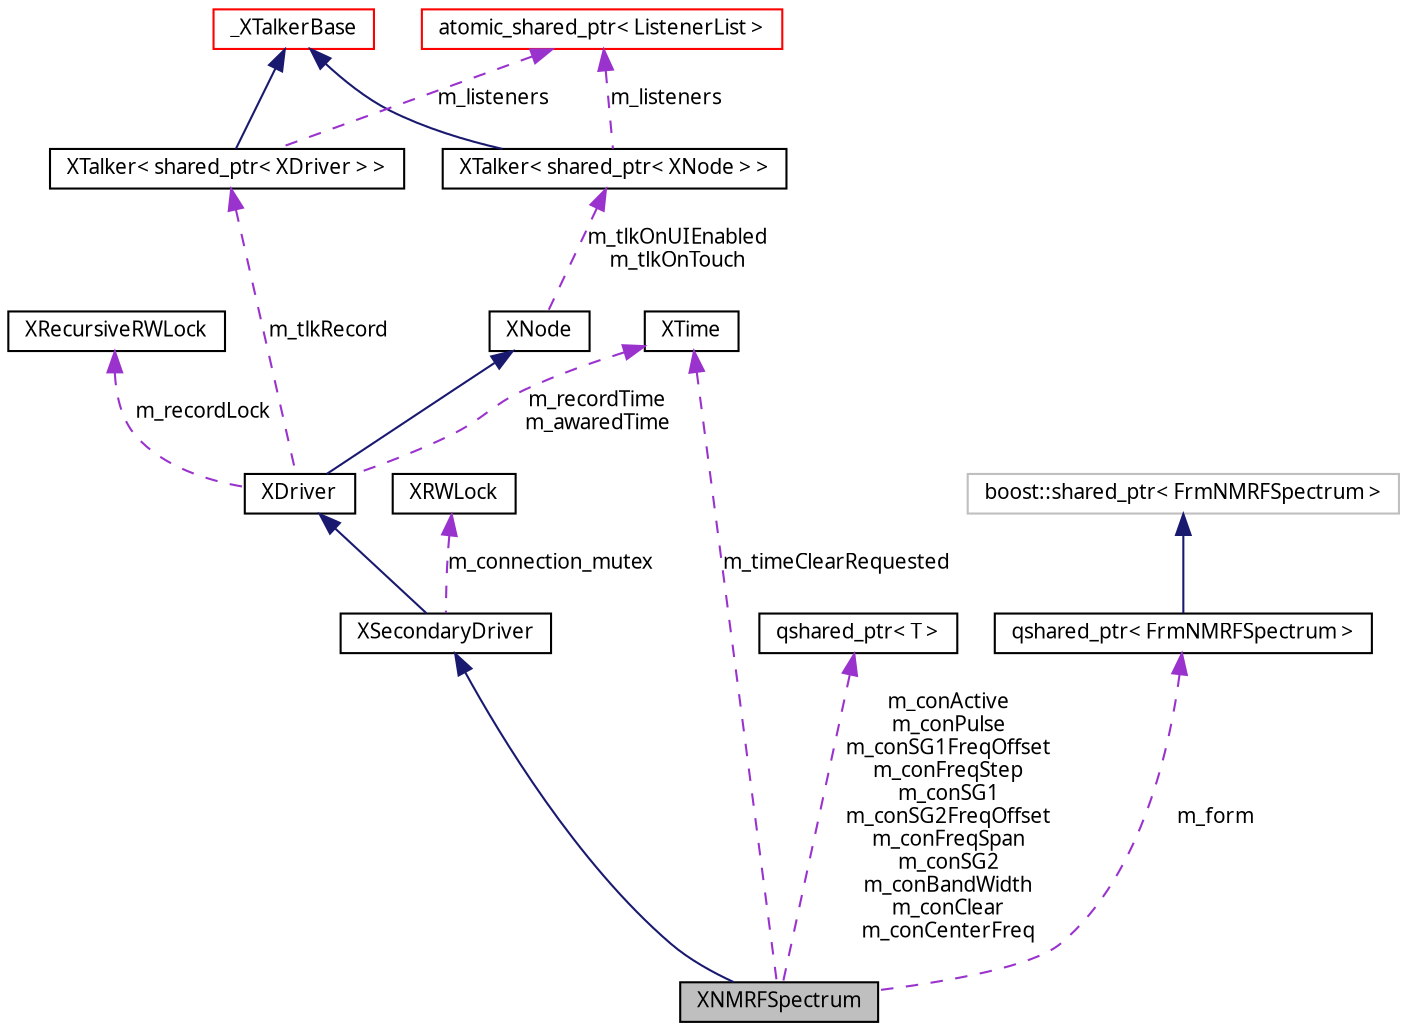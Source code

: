 digraph G
{
  edge [fontname="FreeSans.ttf",fontsize=10,labelfontname="FreeSans.ttf",labelfontsize=10];
  node [fontname="FreeSans.ttf",fontsize=10,shape=record];
  Node1 [label="XNMRFSpectrum",height=0.2,width=0.4,color="black", fillcolor="grey75", style="filled" fontcolor="black"];
  Node2 -> Node1 [dir=back,color="midnightblue",fontsize=10,style="solid",fontname="FreeSans.ttf"];
  Node2 [label="XSecondaryDriver",height=0.2,width=0.4,color="black", fillcolor="white", style="filled",URL="$class_x_secondary_driver.html"];
  Node3 -> Node2 [dir=back,color="midnightblue",fontsize=10,style="solid",fontname="FreeSans.ttf"];
  Node3 [label="XDriver",height=0.2,width=0.4,color="black", fillcolor="white", style="filled",URL="$class_x_driver.html"];
  Node4 -> Node3 [dir=back,color="midnightblue",fontsize=10,style="solid",fontname="FreeSans.ttf"];
  Node4 [label="XNode",height=0.2,width=0.4,color="black", fillcolor="white", style="filled",URL="$class_x_node.html"];
  Node5 -> Node4 [dir=back,color="darkorchid3",fontsize=10,style="dashed",label="m_tlkOnUIEnabled\nm_tlkOnTouch",fontname="FreeSans.ttf"];
  Node5 [label="XTalker\< shared_ptr\< XNode \> \>",height=0.2,width=0.4,color="black", fillcolor="white", style="filled",URL="$class_x_talker.html"];
  Node6 -> Node5 [dir=back,color="midnightblue",fontsize=10,style="solid",fontname="FreeSans.ttf"];
  Node6 [label="_XTalkerBase",height=0.2,width=0.4,color="red", fillcolor="white", style="filled",URL="$class___x_talker_base.html"];
  Node7 -> Node5 [dir=back,color="darkorchid3",fontsize=10,style="dashed",label="m_listeners",fontname="FreeSans.ttf"];
  Node7 [label="atomic_shared_ptr\< ListenerList \>",height=0.2,width=0.4,color="red", fillcolor="white", style="filled",URL="$classatomic__shared__ptr.html"];
  Node8 -> Node3 [dir=back,color="darkorchid3",fontsize=10,style="dashed",label="m_tlkRecord",fontname="FreeSans.ttf"];
  Node8 [label="XTalker\< shared_ptr\< XDriver \> \>",height=0.2,width=0.4,color="black", fillcolor="white", style="filled",URL="$class_x_talker.html"];
  Node6 -> Node8 [dir=back,color="midnightblue",fontsize=10,style="solid",fontname="FreeSans.ttf"];
  Node7 -> Node8 [dir=back,color="darkorchid3",fontsize=10,style="dashed",label="m_listeners",fontname="FreeSans.ttf"];
  Node9 -> Node3 [dir=back,color="darkorchid3",fontsize=10,style="dashed",label="m_recordTime\nm_awaredTime",fontname="FreeSans.ttf"];
  Node9 [label="XTime",height=0.2,width=0.4,color="black", fillcolor="white", style="filled",URL="$class_x_time.html"];
  Node10 -> Node3 [dir=back,color="darkorchid3",fontsize=10,style="dashed",label="m_recordLock",fontname="FreeSans.ttf"];
  Node10 [label="XRecursiveRWLock",height=0.2,width=0.4,color="black", fillcolor="white", style="filled",URL="$class_x_recursive_r_w_lock.html"];
  Node11 -> Node2 [dir=back,color="darkorchid3",fontsize=10,style="dashed",label="m_connection_mutex",fontname="FreeSans.ttf"];
  Node11 [label="XRWLock",height=0.2,width=0.4,color="black", fillcolor="white", style="filled",URL="$class_x_r_w_lock.html"];
  Node12 -> Node1 [dir=back,color="darkorchid3",fontsize=10,style="dashed",label="m_conActive\nm_conPulse\nm_conSG1FreqOffset\nm_conFreqStep\nm_conSG1\nm_conSG2FreqOffset\nm_conFreqSpan\nm_conSG2\nm_conBandWidth\nm_conClear\nm_conCenterFreq",fontname="FreeSans.ttf"];
  Node12 [label="qshared_ptr\< T \>",height=0.2,width=0.4,color="black", fillcolor="white", style="filled",URL="$classqshared__ptr.html"];
  Node13 -> Node1 [dir=back,color="darkorchid3",fontsize=10,style="dashed",label="m_form",fontname="FreeSans.ttf"];
  Node13 [label="qshared_ptr\< FrmNMRFSpectrum \>",height=0.2,width=0.4,color="black", fillcolor="white", style="filled",URL="$classqshared__ptr.html"];
  Node14 -> Node13 [dir=back,color="midnightblue",fontsize=10,style="solid",fontname="FreeSans.ttf"];
  Node14 [label="boost::shared_ptr\< FrmNMRFSpectrum \>",height=0.2,width=0.4,color="grey75", fillcolor="white", style="filled"];
  Node9 -> Node1 [dir=back,color="darkorchid3",fontsize=10,style="dashed",label="m_timeClearRequested",fontname="FreeSans.ttf"];
}
